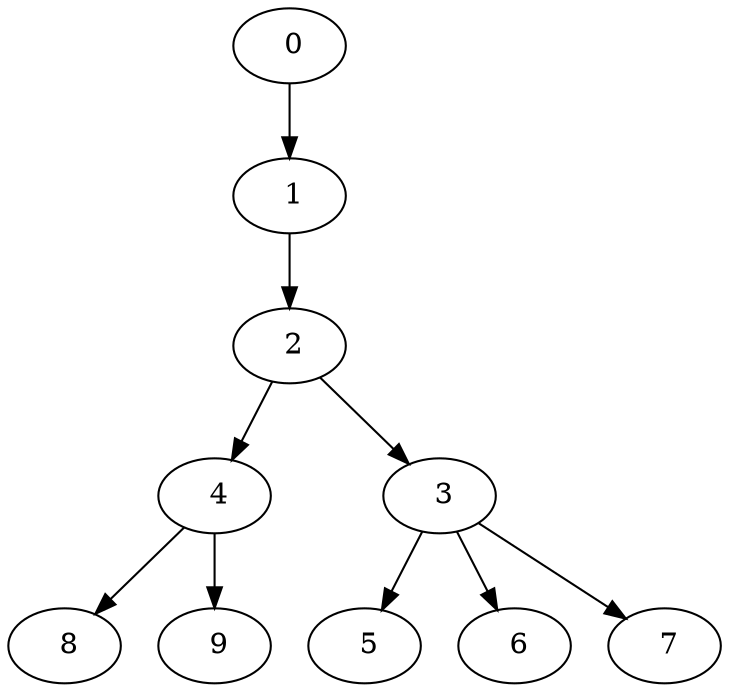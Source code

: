 digraph mytree {
" 0" -> " 1";
" 1" -> " 2";
" 2" -> " 4";
" 2" -> " 3";
" 4" -> " 8";
" 4" -> " 9";
" 3" -> " 5";
" 3" -> " 6";
" 3" -> " 7";
" 5";
" 6";
" 7";
" 8";
" 9";
}
